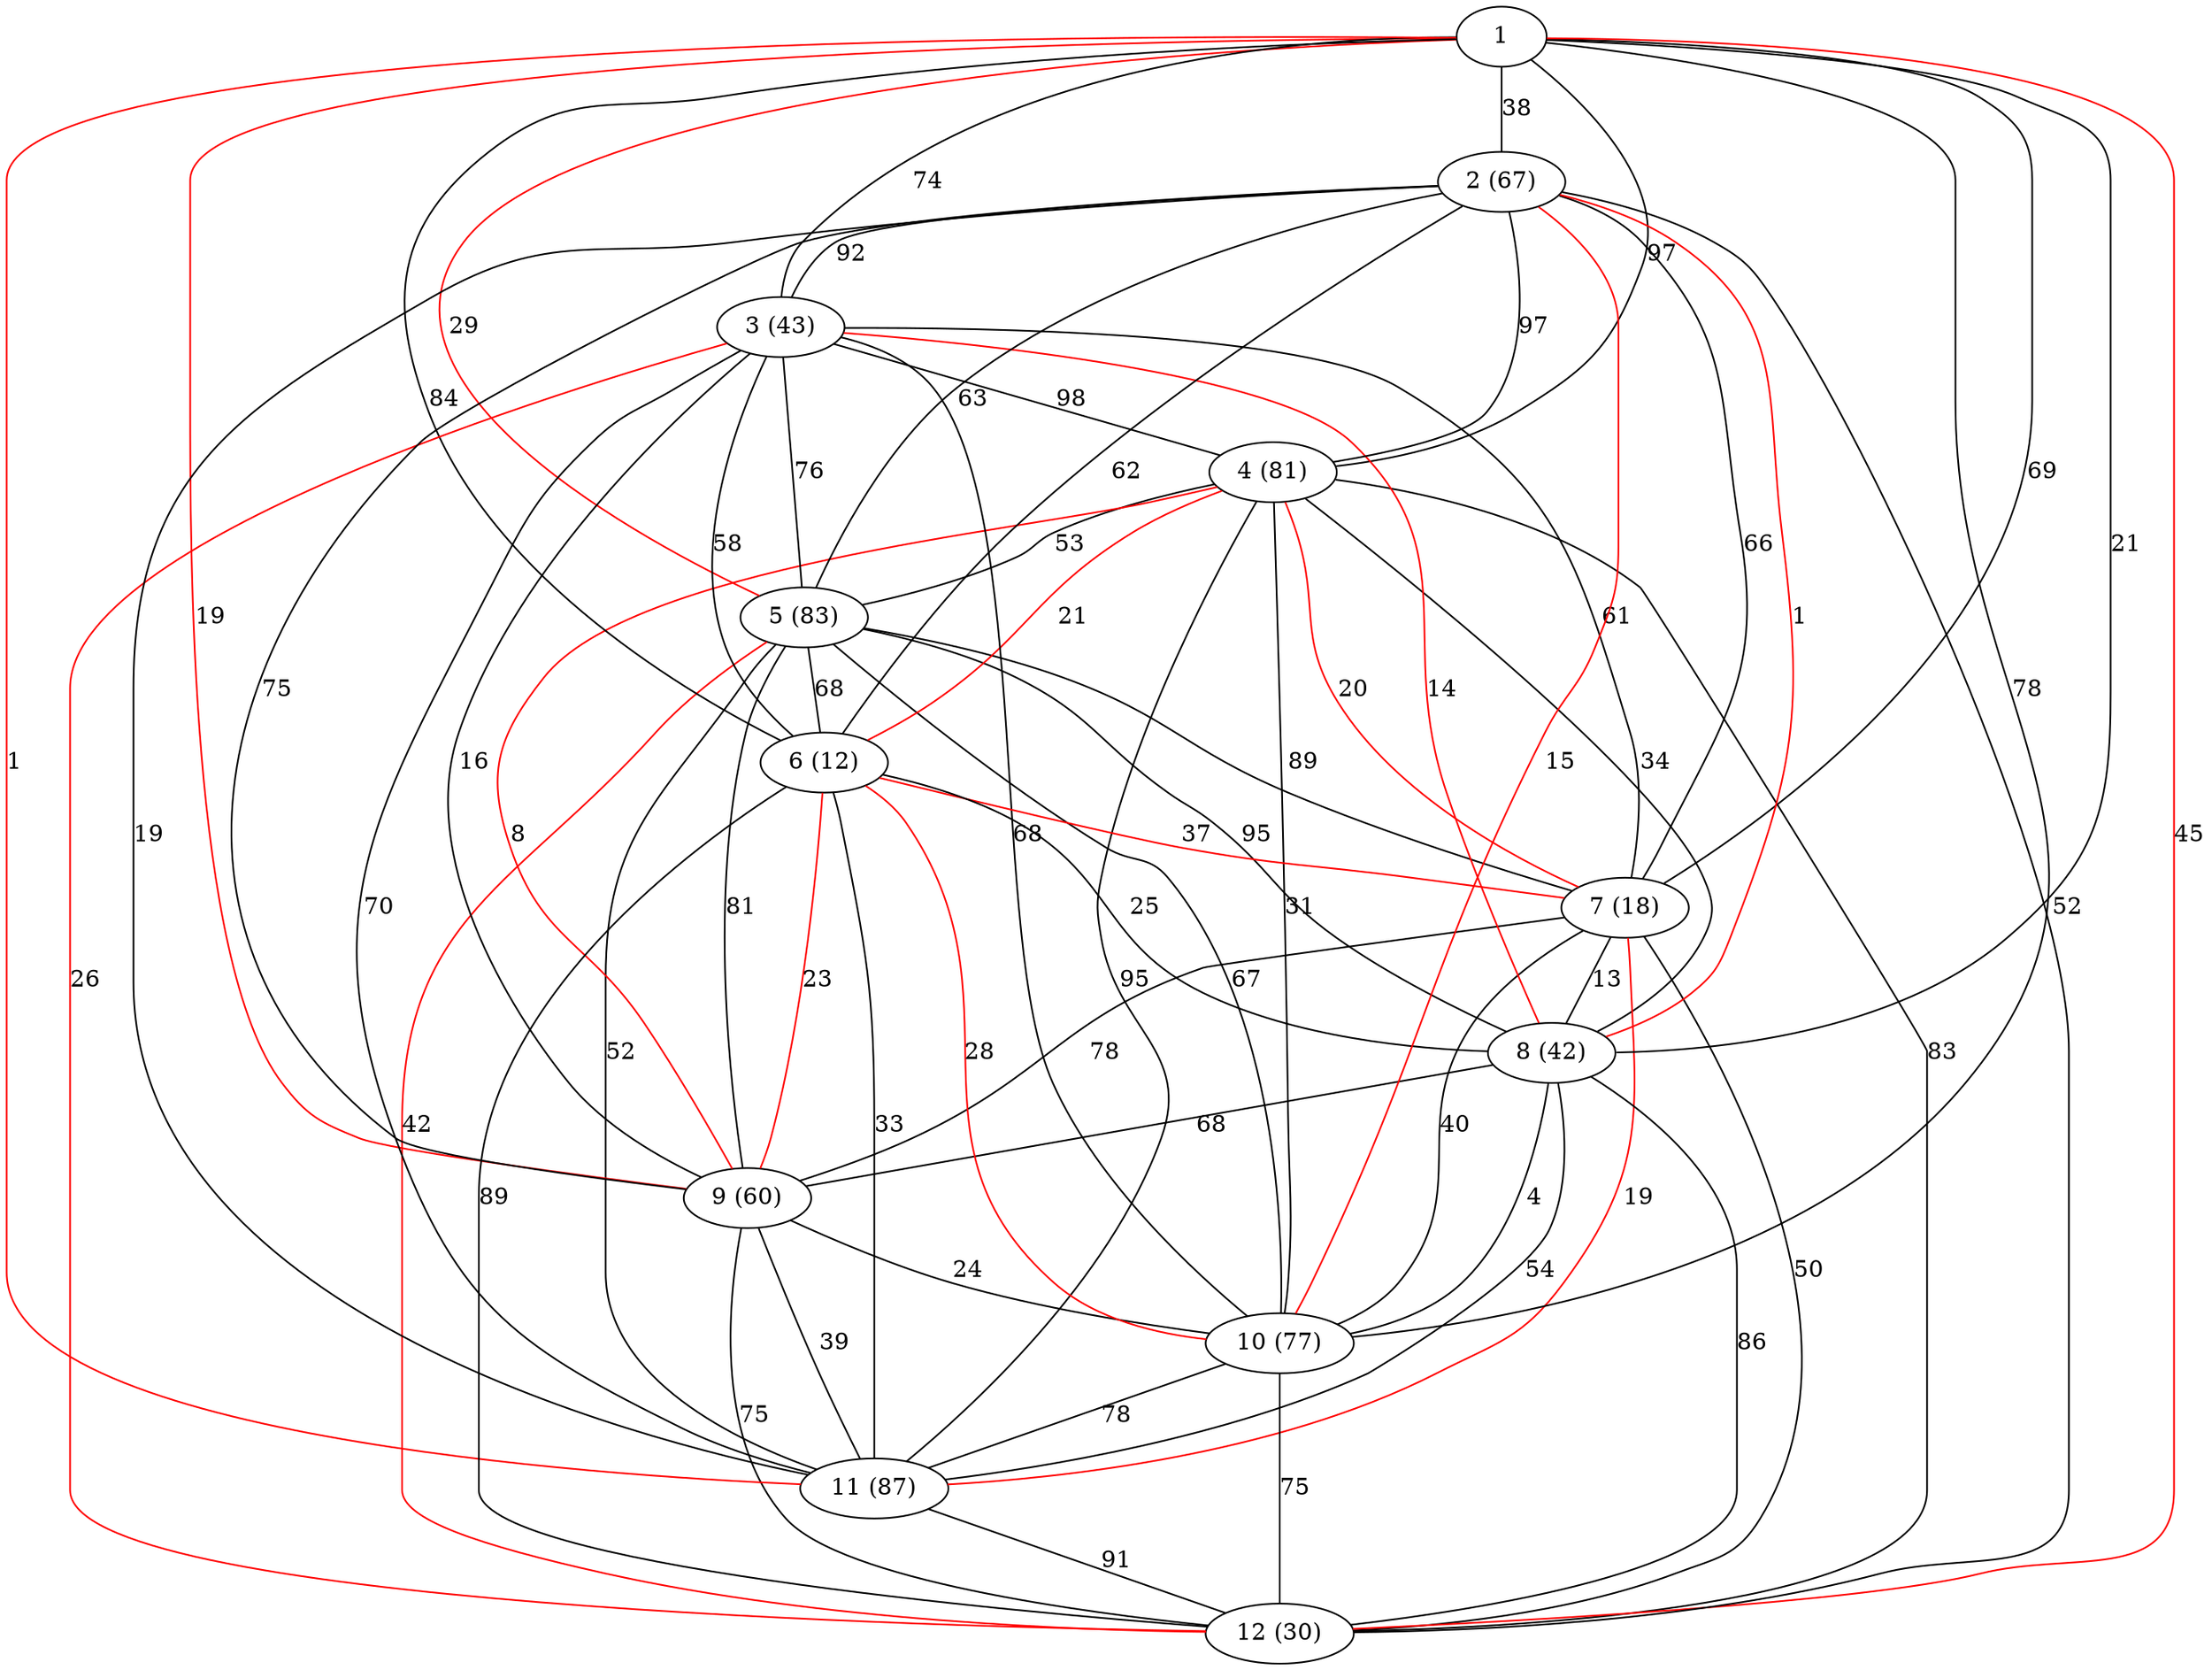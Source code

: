 graph g {
5 -- 9 [label=81 color=black]
4 -- 7 [label=20 color=red]
1 -- 3 [label=74 color=black]
10 -- 11 [label=78 color=black]
4 -- 8 [label=34 color=black]
5 -- 6 [label=68 color=black]
2 -- 8 [label=1 color=red]
6 -- 9 [label=23 color=red]
10 -- 12 [label=75 color=black]
8 -- 9 [label=68 color=black]
4 -- 12 [label=83 color=black]
1 -- 6 [label=84 color=black]
2 -- 12 [label=52 color=black]
7 -- 11 [label=19 color=red]
3 -- 7 [label=61 color=black]
2 -- 5 [label=63 color=black]
1 -- 11 [label=1 color=red]
5 -- 8 [label=95 color=black]
6 -- 12 [label=89 color=black]
1 -- 2 [label=38 color=black]
6 -- 7 [label=37 color=red]
2 -- 9 [label=75 color=black]
3 -- 10 [label=68 color=black]
6 -- 10 [label=28 color=red]
8 -- 10 [label=4 color=black]
5 -- 12 [label=42 color=red]
1 -- 5 [label=29 color=red]
9 -- 11 [label=39 color=black]
3 -- 6 [label=58 color=black]
1 -- 10 [label=78 color=black]
7 -- 9 [label=78 color=black]
4 -- 10 [label=31 color=black]
2 -- 6 [label=62 color=black]
7 -- 10 [label=40 color=black]
5 -- 11 [label=52 color=black]
4 -- 5 [label=53 color=black]
8 -- 11 [label=54 color=black]
6 -- 11 [label=33 color=black]
1 -- 4 [label=97 color=black]
2 -- 10 [label=15 color=red]
9 -- 10 [label=24 color=black]
3 -- 9 [label=16 color=black]
2 -- 3 [label=92 color=black]
1 -- 9 [label=19 color=red]
7 -- 12 [label=50 color=black]
6 -- 8 [label=25 color=black]
4 -- 9 [label=8 color=red]
11 -- 12 [label=91 color=black]
4 -- 11 [label=95 color=black]
3 -- 5 [label=76 color=black]
2 -- 7 [label=66 color=black]
5 -- 10 [label=67 color=black]
4 -- 6 [label=21 color=red]
1 -- 12 [label=45 color=red]
8 -- 12 [label=86 color=black]
7 -- 8 [label=13 color=black]
5 -- 7 [label=89 color=black]
2 -- 11 [label=19 color=black]
3 -- 8 [label=14 color=red]
3 -- 11 [label=70 color=black]
1 -- 8 [label=21 color=black]
1 -- 7 [label=69 color=black]
3 -- 12 [label=26 color=red]
3 -- 4 [label=98 color=black]
2 -- 4 [label=97 color=black]
9 -- 12 [label=75 color=black]
2 [label="2 (67)"]
3 [label="3 (43)"]
4 [label="4 (81)"]
5 [label="5 (83)"]
6 [label="6 (12)"]
7 [label="7 (18)"]
8 [label="8 (42)"]
9 [label="9 (60)"]
10 [label="10 (77)"]
11 [label="11 (87)"]
12 [label="12 (30)"]
}